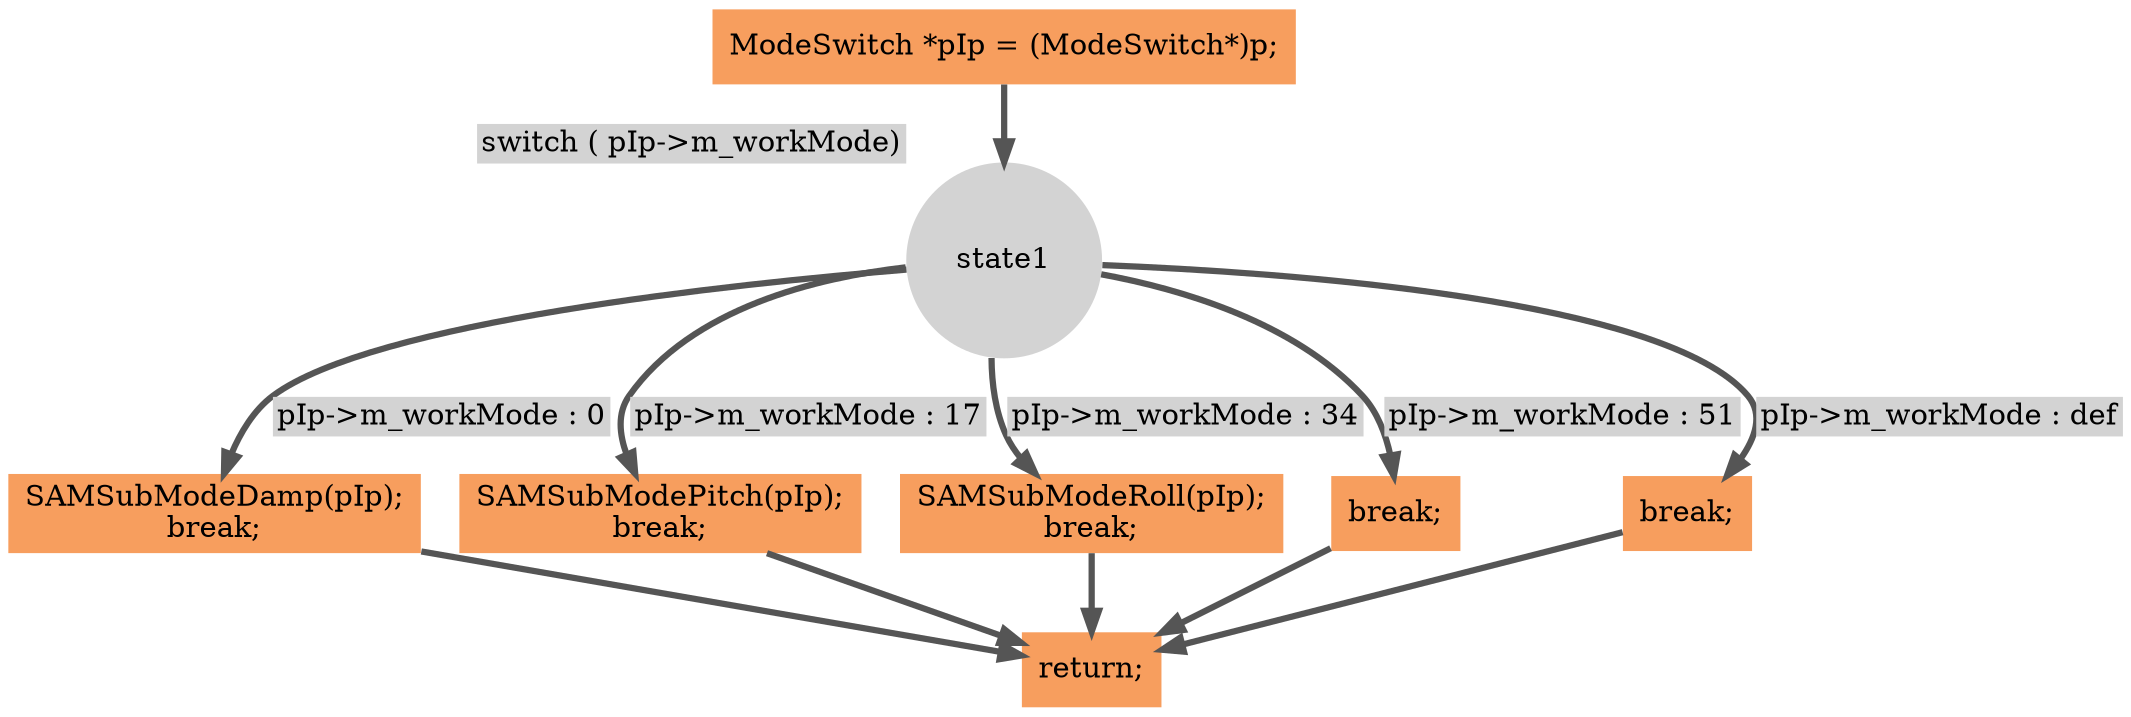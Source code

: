 digraph "FSM for 'ModeSwitchFun' function" {
Node0xdde130 [shape=record, color=transparent, style=filled, fillcolor="#F79e5e", label="{ModeSwitch *pIp = (ModeSwitch*)p;}"];
Node0xdde131 [shape=circle, color=transparent, style=filled, fillcolor="#D3D3D3", label=state1, xlabel=<<TABLE BORDER="0" CELLBORDER="0" CELLSPACING="0"><TR><TD BGCOLOR="#D3D3D3" ALIGN="center">switch ( pIp-&gt;m_workMode)</TD></TR></TABLE>>, fixedsize=true, width=1.3, height=1.3];
Node0xdde710 [shape=record, color=transparent, style=filled, fillcolor="#F79e5e", label="{SAMSubModeDamp(pIp);\lbreak;}"];
Node0xdde790 [shape=record, color=transparent, style=filled, fillcolor="#F79e5e", label="{SAMSubModePitch(pIp);\lbreak;}"];
Node0xdde850 [shape=record, color=transparent, style=filled, fillcolor="#F79e5e", label="{SAMSubModeRoll(pIp);\lbreak;}"];
Node0xdde910 [shape=record, color=transparent, style=filled, fillcolor="#F79e5e", label="{break;}"];
Node0xdde390 [shape=record, color=transparent, style=filled, fillcolor="#F79e5e", label="{break;}"];
Node0xddedc0 [shape=record, color=transparent, style=filled, fillcolor="#F79e5e", label="{return;}"];
Node0xdde130 -> Node0xdde131 [penwidth=3, color="#555555"];
Node0xdde710 -> Node0xddedc0 [penwidth=3, color="#555555"];
Node0xdde790 -> Node0xddedc0 [penwidth=3, color="#555555"];
Node0xdde850 -> Node0xddedc0 [penwidth=3, color="#555555"];
Node0xdde910 -> Node0xddedc0 [penwidth=3, color="#555555"];
Node0xdde390 -> Node0xddedc0 [penwidth=3, color="#555555"];
Node0xdde131 -> Node0xdde390 [label=<<TABLE BORDER="0" CELLBORDER="0" CELLSPACING="0"><TR><TD BGCOLOR="#D3D3D3" ALIGN="center">pIp-&gt;m_workMode : def</TD></TR></TABLE>>, penwidth=3, color="#555555"];
Node0xdde131 -> Node0xdde710 [label=<<TABLE BORDER="0" CELLBORDER="0" CELLSPACING="0"><TR><TD BGCOLOR="#D3D3D3" ALIGN="center">pIp-&gt;m_workMode : 0</TD></TR></TABLE>>, penwidth=3, color="#555555"];
Node0xdde131 -> Node0xdde790 [label=<<TABLE BORDER="0" CELLBORDER="0" CELLSPACING="0"><TR><TD BGCOLOR="#D3D3D3" ALIGN="center">pIp-&gt;m_workMode : 17</TD></TR></TABLE>>, penwidth=3, color="#555555"];
Node0xdde131 -> Node0xdde850 [label=<<TABLE BORDER="0" CELLBORDER="0" CELLSPACING="0"><TR><TD BGCOLOR="#D3D3D3" ALIGN="center">pIp-&gt;m_workMode : 34</TD></TR></TABLE>>, penwidth=3, color="#555555"];
Node0xdde131 -> Node0xdde910 [label=<<TABLE BORDER="0" CELLBORDER="0" CELLSPACING="0"><TR><TD BGCOLOR="#D3D3D3" ALIGN="center">pIp-&gt;m_workMode : 51</TD></TR></TABLE>>, penwidth=3, color="#555555"];
}
